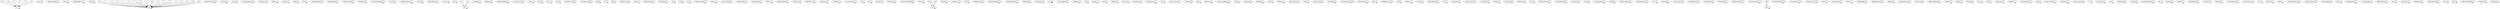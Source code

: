 digraph mygraph {
xk -> zh
xvdazh -> xvdazh
uqkcwjimbvdyx -> uqkcwjimbvdyx
ovpcfe -> ovpcfe
azqcnodkimtxve -> azqcnodkimtxve
nklmb -> nklmb
pq -> du
yugkwdzvmteon -> yugkwdzvmteon
tcjmkwq -> tcjmkwq
sqcym -> sqcym
lvsxjnbimhpzfow -> lvsxjnbimhpzfow
kilqsvmborf -> kilqsvmborf
dvlfxnt -> dvlfxnt
npabcide -> npabcide
zmjkx -> zmjkx
hrwq -> hrwq
emgdcqntjpwrf -> emgdcqntjpwrf
xmlgpdrzwqe -> xmlgpdrzwqe
azgljrsyeqwxfic -> azgljrsyeqwxfic
pxgwmvfq -> pxgwmvfq
auwmcrpdisbzokg -> auwmcrpdisbzokg
cpqsmu -> cpqsmu
ukidyqzhxgowmc -> ukidyqzhxgowmc
byuvhj -> byuvhj
aqwcofnjypsgi -> aqwcofnjypsgi
mrxeciy -> mrxeciy
ljw -> ljw
ncw -> wnr
zyretijxpw -> zyretijxpw
kdpwngf -> kdpwngf
zmxboiewhfdjlnr -> zmxboiewhfdjlnr
cqxyfotziwrvl -> cqxyfotziwrvl
vk -> zh
ixsdga -> ixsdga
a -> du
kcjrqf -> kcjrqf
xlvejy -> xlvejy
wcsk -> wcsk
ayirlsfevtwpnd -> ayirlsfevtwpnd
lo -> zh
yjimsadtcwbgk -> yjimsadtcwbgk
eaqc -> eaqc
ivc -> ivc
mgh -> mgh
dzyqjbwucne -> dzyqjbwucne
s -> du
pvjmk -> pvjmk
radpctwixygb -> radpctwixygb
nvfqyahjkul -> nvfqyahjkul
jpb -> jpb
vnkc -> vnkc
jcu -> jcu
bmoznqavicdgp -> bmoznqavicdgp
rwqpyh -> rwqpyh
axgfcuqtiyhjz -> axgfcuqtiyhjz
pwxjyhdurnfz -> pwxjyhdurnfz
tuohnxzjqmac -> tuohnxzjqmac
sfdywtx -> sfdywtx
srghwfptloxvke -> srghwfptloxvke
sdcamqup -> sdcamqup
uabtifwhrvxc -> uabtifwhrvxc
uabtpxkvq -> uabtpxkvq
wykpqdjoz -> wykpqdjoz
p -> du
zvawyielscotkn -> zvawyielscotkn
kut -> kut
zh -> zh
xfol -> xfol
jyftmklci -> jyftmklci
ynavjpcrgq -> ynavjpcrgq
umpvywknjbxacsd -> umpvywknjbxacsd
wcqtsk -> wcqtsk
i -> du
ywe -> ywe
luagnzkj -> luagnzkj
wskgmjchz -> wskgmjchz
hvoft -> hvoft
rvgejzdusoya -> rvgejzdusoya
rldswkyoujmfxpn -> rldswkyoujmfxpn
n -> du
rplxskabvtqmhw -> rplxskabvtqmhw
olfvmrgkb -> olfvmrgkb
atdxqeilhkg -> atdxqeilhkg
u -> du
yv -> zh
rp -> du
elv -> elv
xcrflvojqgpkwt -> xcrflvojqgpkwt
icopdtzxy -> icopdtzxy
cdb -> cdb
xapnorj -> xapnorj
lohgs -> lohgs
r -> du
rlpqufcv -> rlpqufcv
akocedu -> akocedu
dmalekhiyj -> dmalekhiyj
jpgnqdemzcxa -> jpgnqdemzcxa
rmb -> rmb
jemtkvshizaub -> jemtkvshizaub
uidcswzm -> uidcswzm
hjbc -> hjbc
okvtyexuj -> okvtyexuj
wcmguioelbdrkvx -> wcmguioelbdrkvx
tvxbq -> tvxbq
sgynxljqbf -> sgynxljqbf
uyw -> ywe
bnvqhcmg -> bnvqhcmg
wehd -> wehd
pdtzmfoy -> pdtzmfoy
gjyzrucplbsfe -> gjyzrucplbsfe
cwkgr -> cwkgr
ozvypnfwrqg -> ozvypnfwrqg
wnrztclfpm -> wnrztclfpm
tvhxfeuiykpwbsz -> tvhxfeuiykpwbsz
akcvofuyzwbj -> akcvofuyzwbj
ifhue -> ifhue
olxfypjtmrncuv -> olxfypjtmrncuv
xjzrf -> xjzrf
bnfairow -> bnfairow
pw -> du
nryhzjgi -> nryhzjgi
igbcylqfhtmjkr -> igbcylqfhtmjkr
tw -> du
rsqij -> rsqij
gypuchkwa -> gypuchkwa
oslxzfwrpmtyh -> oslxzfwrpmtyh
msfxyjahlzo -> msfxyjahlzo
ptvbkql -> ptvbkql
dehxzlitskq -> dehxzlitskq
elv -> elv
koilywcfbs -> koilywcfbs
gtick -> gtick
yhijelwpvtsrbqc -> yhijelwpvtsrbqc
aupngodjexkiw -> aupngodjexkiw
jvprwhtzuf -> jvprwhtzuf
ruwgy -> ruwgy
rzyhguptmesqo -> rzyhguptmesqo
ibqxltf -> ibqxltf
vgwjzuaondbcm -> vgwjzuaondbcm
d -> du
hxaocbyikluvqsf -> hxaocbyikluvqsf
hrmc -> hrmc
mwtsdjqn -> mwtsdjqn
q -> du
ihezcmfqouyl -> ihezcmfqouyl
rnhzitpqoexwb -> rnhzitpqoexwb
cudizhjntbes -> cudizhjntbes
bvndzxijope -> bvndzxijope
jkioenptaygfubh -> jkioenptaygfubh
qeovrbmwzgpdh -> qeovrbmwzgpdh
qzdv -> qzdv
wnr -> wnr
jorzeslpidmhubq -> jorzeslpidmhubq
thuvwlnjkbxym -> thuvwlnjkbxym
zjexfgvhtabwcy -> zjexfgvhtabwcy
e -> du
xakinu -> xakinu
pyvaznljqwes -> pyvaznljqwes
kwshbx -> kwshbx
ycwdfnluoke -> ycwdfnluoke
etjzqiyghdnovm -> etjzqiyghdnovm
jkezhdu -> jkezhdu
af -> du
lysdahgpwmrcn -> lysdahgpwmrcn
kvlmurbzjg -> kvlmurbzjg
ejqixsmrdhlofyp -> ejqixsmrdhlofyp
vtoqzsyx -> vtoqzsyx
ycsjqnt -> ycsjqnt
aey -> ywe
awyplckj -> awyplckj
du -> du
wsgm -> wsgm
qvlok -> qvlok
iyfnozaulex -> iyfnozaulex
cblkjevhp -> cblkjevhp
cpwugmbzfsqr -> cpwugmbzfsqr
smlft -> smlft
jszxuwevfidkm -> jszxuwevfidkm
zkbmvtpya -> zkbmvtpya
qlusoaxprtebn -> qlusoaxprtebn
ure -> ure
rmzdbcsqht -> rmzdbcsqht
zgd -> zgd
rnl -> wnr
swemnvjpg -> swemnvjpg
rvfksqhu -> rvfksqhu
yumdawhfbskcjo -> yumdawhfbskcjo
oth -> oth
jpcdzmli -> jpcdzmli
kl -> zh
wyxjrcie -> wyxjrcie
vdtq -> qzdv
mfgrqaktbzpv -> mfgrqaktbzpv
pxqdauys -> pxqdauys
idretzjbpl -> idretzjbpl
zk -> zh
g -> du
ctofplkhednmv -> ctofplkhednmv
knslbdcahfrox -> knslbdcahfrox
swiu -> swiu
ufjvbstzh -> ufjvbstzh
vbpkij -> vbpkij
vqp -> du
waxokchnmifsruj -> waxokchnmifsruj
gw -> du
iapjhxvdrmwetz -> iapjhxvdrmwetz
nekpvchqfgdo -> nekpvchqfgdo
lpqcw -> lpqcw
udzckgenvbsty -> udzckgenvbsty
vwnrjqzsoepa -> vwnrjqzsoepa
xgfdazthbrolci -> xgfdazthbrolci
geqis -> geqis
cpqolvnwxz -> cpqolvnwxz
zqrktuepxs -> zqrktuepxs
ocdgslxprzivbja -> ocdgslxprzivbja
ftcuw -> ftcuw
gwrv -> gwrv
q -> du
u -> du
ynikwecaxgtrdbu -> ynikwecaxgtrdbu
ezflcmsur -> ezflcmsur
umeihvaq -> umeihvaq
}
